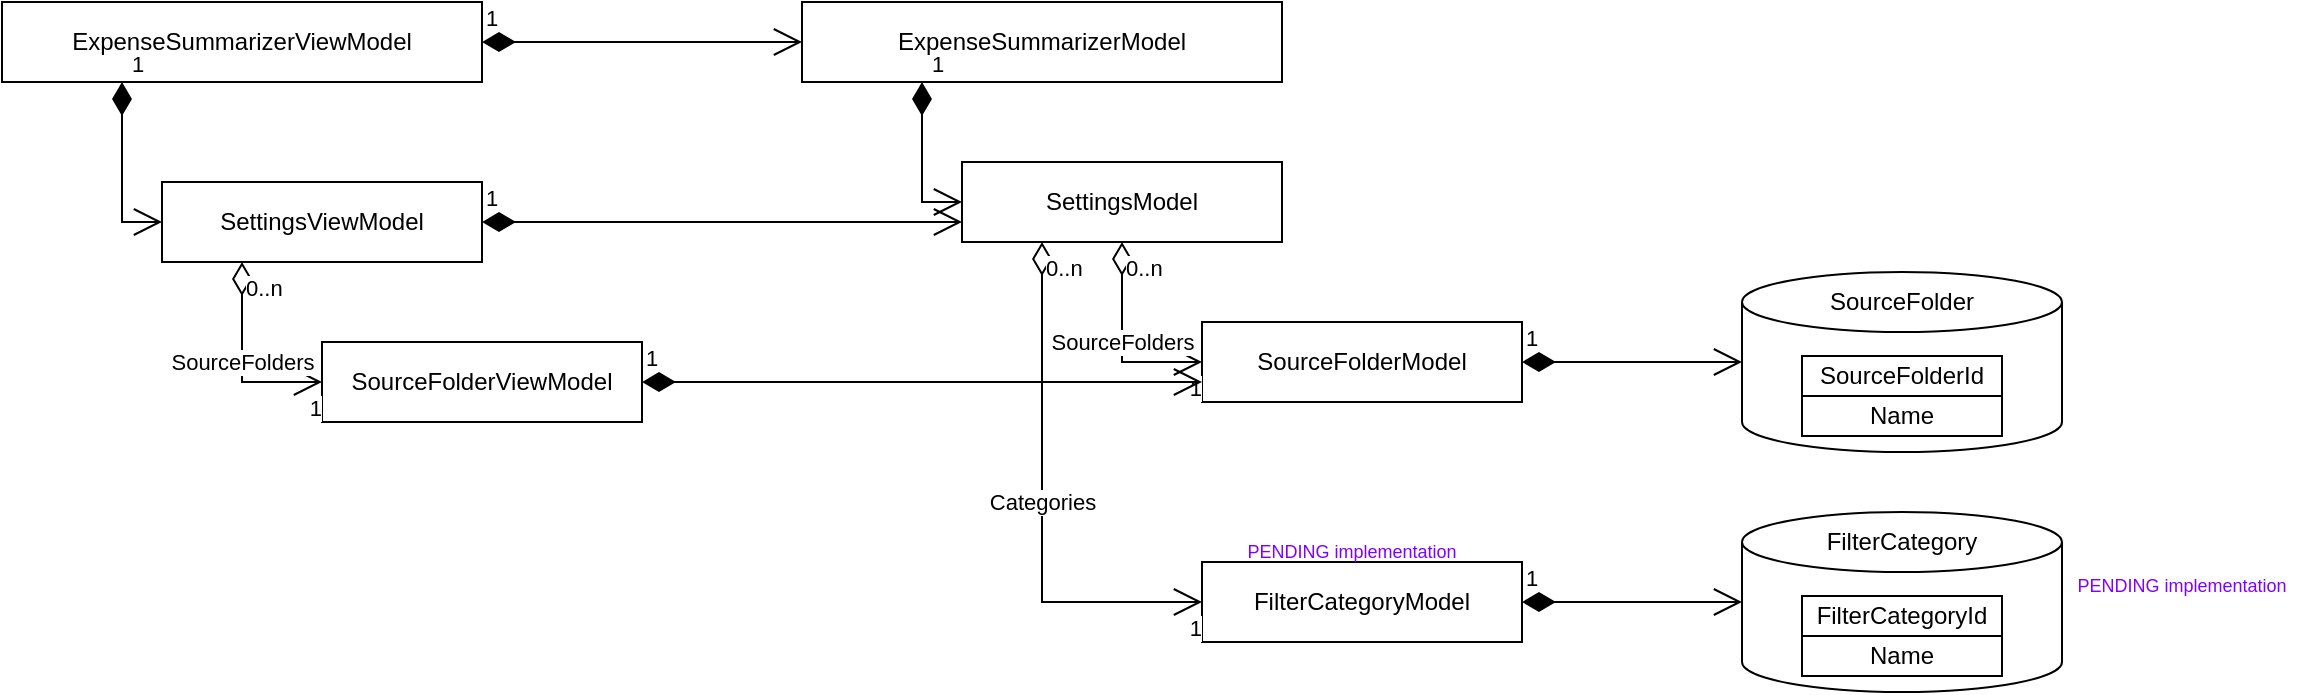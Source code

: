 <mxfile version="26.0.16">
  <diagram name="Page-1" id="aKVnv67ig_s8wJB-sh4c">
    <mxGraphModel dx="1038" dy="575" grid="1" gridSize="10" guides="1" tooltips="1" connect="1" arrows="1" fold="1" page="1" pageScale="1" pageWidth="850" pageHeight="1100" math="0" shadow="0">
      <root>
        <mxCell id="0" />
        <mxCell id="1" parent="0" />
        <mxCell id="T68z0IpuyJCy_fexNwa1-1" value="ExpenseSummarizerViewModel" style="rounded=0;whiteSpace=wrap;html=1;" parent="1" vertex="1">
          <mxGeometry x="80" y="40" width="240" height="40" as="geometry" />
        </mxCell>
        <mxCell id="T68z0IpuyJCy_fexNwa1-2" value="SettingsViewModel" style="rounded=0;whiteSpace=wrap;html=1;" parent="1" vertex="1">
          <mxGeometry x="160" y="130" width="160" height="40" as="geometry" />
        </mxCell>
        <mxCell id="T68z0IpuyJCy_fexNwa1-3" value="SourceFolderViewModel" style="rounded=0;whiteSpace=wrap;html=1;" parent="1" vertex="1">
          <mxGeometry x="240" y="210" width="160" height="40" as="geometry" />
        </mxCell>
        <mxCell id="T68z0IpuyJCy_fexNwa1-4" value="SourceFolders" style="endArrow=open;html=1;endSize=12;startArrow=diamondThin;startSize=14;startFill=0;edgeStyle=orthogonalEdgeStyle;rounded=0;exitX=0.25;exitY=1;exitDx=0;exitDy=0;entryX=0;entryY=0.5;entryDx=0;entryDy=0;" parent="1" source="T68z0IpuyJCy_fexNwa1-2" target="T68z0IpuyJCy_fexNwa1-3" edge="1">
          <mxGeometry relative="1" as="geometry">
            <mxPoint x="340" y="360" as="sourcePoint" />
            <mxPoint x="500" y="360" as="targetPoint" />
            <mxPoint as="offset" />
          </mxGeometry>
        </mxCell>
        <mxCell id="T68z0IpuyJCy_fexNwa1-5" value="0..n" style="edgeLabel;resizable=0;html=1;align=left;verticalAlign=top;" parent="T68z0IpuyJCy_fexNwa1-4" connectable="0" vertex="1">
          <mxGeometry x="-1" relative="1" as="geometry" />
        </mxCell>
        <mxCell id="T68z0IpuyJCy_fexNwa1-6" value="1" style="edgeLabel;resizable=0;html=1;align=right;verticalAlign=top;" parent="T68z0IpuyJCy_fexNwa1-4" connectable="0" vertex="1">
          <mxGeometry x="1" relative="1" as="geometry" />
        </mxCell>
        <mxCell id="T68z0IpuyJCy_fexNwa1-7" value="1" style="endArrow=open;html=1;endSize=12;startArrow=diamondThin;startSize=14;startFill=1;edgeStyle=orthogonalEdgeStyle;align=left;verticalAlign=bottom;rounded=0;exitX=0.25;exitY=1;exitDx=0;exitDy=0;entryX=0;entryY=0.5;entryDx=0;entryDy=0;" parent="1" source="T68z0IpuyJCy_fexNwa1-1" target="T68z0IpuyJCy_fexNwa1-2" edge="1">
          <mxGeometry x="-1" y="3" relative="1" as="geometry">
            <mxPoint x="60" y="260" as="sourcePoint" />
            <mxPoint x="220" y="260" as="targetPoint" />
          </mxGeometry>
        </mxCell>
        <mxCell id="uDrsFLirg7z4IOlI4a0T-1" value="ExpenseSummarizerModel" style="rounded=0;whiteSpace=wrap;html=1;" parent="1" vertex="1">
          <mxGeometry x="480" y="40" width="240" height="40" as="geometry" />
        </mxCell>
        <mxCell id="uDrsFLirg7z4IOlI4a0T-2" value="SettingsModel" style="rounded=0;whiteSpace=wrap;html=1;" parent="1" vertex="1">
          <mxGeometry x="560" y="120" width="160" height="40" as="geometry" />
        </mxCell>
        <mxCell id="uDrsFLirg7z4IOlI4a0T-3" value="SourceFolderModel" style="rounded=0;whiteSpace=wrap;html=1;" parent="1" vertex="1">
          <mxGeometry x="680" y="200" width="160" height="40" as="geometry" />
        </mxCell>
        <mxCell id="uDrsFLirg7z4IOlI4a0T-4" value="SourceFolders" style="endArrow=open;html=1;endSize=12;startArrow=diamondThin;startSize=14;startFill=0;edgeStyle=orthogonalEdgeStyle;rounded=0;exitX=0.5;exitY=1;exitDx=0;exitDy=0;entryX=0;entryY=0.5;entryDx=0;entryDy=0;" parent="1" source="uDrsFLirg7z4IOlI4a0T-2" target="uDrsFLirg7z4IOlI4a0T-3" edge="1">
          <mxGeometry relative="1" as="geometry">
            <mxPoint x="740" y="360" as="sourcePoint" />
            <mxPoint x="900" y="360" as="targetPoint" />
            <mxPoint as="offset" />
          </mxGeometry>
        </mxCell>
        <mxCell id="uDrsFLirg7z4IOlI4a0T-5" value="0..n" style="edgeLabel;resizable=0;html=1;align=left;verticalAlign=top;" parent="uDrsFLirg7z4IOlI4a0T-4" connectable="0" vertex="1">
          <mxGeometry x="-1" relative="1" as="geometry" />
        </mxCell>
        <mxCell id="uDrsFLirg7z4IOlI4a0T-6" value="1" style="edgeLabel;resizable=0;html=1;align=right;verticalAlign=top;" parent="uDrsFLirg7z4IOlI4a0T-4" connectable="0" vertex="1">
          <mxGeometry x="1" relative="1" as="geometry" />
        </mxCell>
        <mxCell id="uDrsFLirg7z4IOlI4a0T-7" value="1" style="endArrow=open;html=1;endSize=12;startArrow=diamondThin;startSize=14;startFill=1;edgeStyle=orthogonalEdgeStyle;align=left;verticalAlign=bottom;rounded=0;exitX=0.25;exitY=1;exitDx=0;exitDy=0;entryX=0;entryY=0.5;entryDx=0;entryDy=0;" parent="1" source="uDrsFLirg7z4IOlI4a0T-1" target="uDrsFLirg7z4IOlI4a0T-2" edge="1">
          <mxGeometry x="-1" y="3" relative="1" as="geometry">
            <mxPoint x="460" y="260" as="sourcePoint" />
            <mxPoint x="620" y="260" as="targetPoint" />
          </mxGeometry>
        </mxCell>
        <mxCell id="uDrsFLirg7z4IOlI4a0T-8" value="1" style="endArrow=open;html=1;endSize=12;startArrow=diamondThin;startSize=14;startFill=1;edgeStyle=orthogonalEdgeStyle;align=left;verticalAlign=bottom;rounded=0;" parent="1" source="T68z0IpuyJCy_fexNwa1-1" target="uDrsFLirg7z4IOlI4a0T-1" edge="1">
          <mxGeometry x="-1" y="3" relative="1" as="geometry">
            <mxPoint x="415" y="90" as="sourcePoint" />
            <mxPoint x="435" y="150" as="targetPoint" />
          </mxGeometry>
        </mxCell>
        <mxCell id="uDrsFLirg7z4IOlI4a0T-9" value="1" style="endArrow=open;html=1;endSize=12;startArrow=diamondThin;startSize=14;startFill=1;edgeStyle=orthogonalEdgeStyle;align=left;verticalAlign=bottom;rounded=0;exitX=1;exitY=0.5;exitDx=0;exitDy=0;entryX=0;entryY=0.75;entryDx=0;entryDy=0;" parent="1" source="T68z0IpuyJCy_fexNwa1-2" target="uDrsFLirg7z4IOlI4a0T-2" edge="1">
          <mxGeometry x="-1" y="3" relative="1" as="geometry">
            <mxPoint x="340" y="110" as="sourcePoint" />
            <mxPoint x="480" y="139.5" as="targetPoint" />
          </mxGeometry>
        </mxCell>
        <mxCell id="uDrsFLirg7z4IOlI4a0T-10" value="1" style="endArrow=open;html=1;endSize=12;startArrow=diamondThin;startSize=14;startFill=1;edgeStyle=orthogonalEdgeStyle;align=left;verticalAlign=bottom;rounded=0;exitX=1;exitY=0.5;exitDx=0;exitDy=0;entryX=0;entryY=0.75;entryDx=0;entryDy=0;" parent="1" source="T68z0IpuyJCy_fexNwa1-3" target="uDrsFLirg7z4IOlI4a0T-3" edge="1">
          <mxGeometry x="-1" y="3" relative="1" as="geometry">
            <mxPoint x="400" y="230" as="sourcePoint" />
            <mxPoint x="640" y="240" as="targetPoint" />
          </mxGeometry>
        </mxCell>
        <mxCell id="uDrsFLirg7z4IOlI4a0T-12" value="" style="shape=cylinder3;whiteSpace=wrap;html=1;boundedLbl=1;backgroundOutline=1;size=15;" parent="1" vertex="1">
          <mxGeometry x="950" y="175" width="160" height="90" as="geometry" />
        </mxCell>
        <mxCell id="uDrsFLirg7z4IOlI4a0T-13" value="SourceFolderId" style="text;html=1;align=center;verticalAlign=middle;whiteSpace=wrap;rounded=0;strokeColor=default;" parent="1" vertex="1">
          <mxGeometry x="980" y="217" width="100" height="20" as="geometry" />
        </mxCell>
        <mxCell id="uDrsFLirg7z4IOlI4a0T-14" value="Name" style="text;html=1;align=center;verticalAlign=middle;whiteSpace=wrap;rounded=0;strokeColor=default;" parent="1" vertex="1">
          <mxGeometry x="980" y="237" width="100" height="20" as="geometry" />
        </mxCell>
        <mxCell id="uDrsFLirg7z4IOlI4a0T-15" value="SourceFolder" style="text;html=1;align=center;verticalAlign=middle;whiteSpace=wrap;rounded=0;" parent="1" vertex="1">
          <mxGeometry x="950" y="175" width="160" height="30" as="geometry" />
        </mxCell>
        <mxCell id="I8TyNh4_Xko6hWiT9NBp-1" value="1" style="endArrow=open;html=1;endSize=12;startArrow=diamondThin;startSize=14;startFill=1;edgeStyle=orthogonalEdgeStyle;align=left;verticalAlign=bottom;rounded=0;" edge="1" parent="1" source="uDrsFLirg7z4IOlI4a0T-3">
          <mxGeometry x="-1" y="3" relative="1" as="geometry">
            <mxPoint x="739.5" y="330" as="sourcePoint" />
            <mxPoint x="950" y="220" as="targetPoint" />
          </mxGeometry>
        </mxCell>
        <mxCell id="I8TyNh4_Xko6hWiT9NBp-3" value="FilterCategoryModel" style="rounded=0;whiteSpace=wrap;html=1;" vertex="1" parent="1">
          <mxGeometry x="680" y="320" width="160" height="40" as="geometry" />
        </mxCell>
        <mxCell id="I8TyNh4_Xko6hWiT9NBp-5" value="Categories" style="endArrow=open;html=1;endSize=12;startArrow=diamondThin;startSize=14;startFill=0;edgeStyle=orthogonalEdgeStyle;rounded=0;exitX=0.25;exitY=1;exitDx=0;exitDy=0;entryX=0;entryY=0.5;entryDx=0;entryDy=0;" edge="1" parent="1" source="uDrsFLirg7z4IOlI4a0T-2" target="I8TyNh4_Xko6hWiT9NBp-3">
          <mxGeometry relative="1" as="geometry">
            <mxPoint x="579.75" y="300" as="sourcePoint" />
            <mxPoint x="619.75" y="360" as="targetPoint" />
            <mxPoint as="offset" />
          </mxGeometry>
        </mxCell>
        <mxCell id="I8TyNh4_Xko6hWiT9NBp-6" value="0..n" style="edgeLabel;resizable=0;html=1;align=left;verticalAlign=top;" connectable="0" vertex="1" parent="I8TyNh4_Xko6hWiT9NBp-5">
          <mxGeometry x="-1" relative="1" as="geometry" />
        </mxCell>
        <mxCell id="I8TyNh4_Xko6hWiT9NBp-7" value="1" style="edgeLabel;resizable=0;html=1;align=right;verticalAlign=top;" connectable="0" vertex="1" parent="I8TyNh4_Xko6hWiT9NBp-5">
          <mxGeometry x="1" relative="1" as="geometry" />
        </mxCell>
        <mxCell id="I8TyNh4_Xko6hWiT9NBp-8" value="PENDING implementation" style="text;html=1;align=center;verticalAlign=middle;whiteSpace=wrap;rounded=0;fontSize=9;fontColor=#7F00FF;" vertex="1" parent="1">
          <mxGeometry x="680" y="310" width="150" height="10" as="geometry" />
        </mxCell>
        <mxCell id="I8TyNh4_Xko6hWiT9NBp-9" value="" style="shape=cylinder3;whiteSpace=wrap;html=1;boundedLbl=1;backgroundOutline=1;size=15;" vertex="1" parent="1">
          <mxGeometry x="950" y="295" width="160" height="90" as="geometry" />
        </mxCell>
        <mxCell id="I8TyNh4_Xko6hWiT9NBp-10" value="FilterCategoryId" style="text;html=1;align=center;verticalAlign=middle;whiteSpace=wrap;rounded=0;strokeColor=default;" vertex="1" parent="1">
          <mxGeometry x="980" y="337" width="100" height="20" as="geometry" />
        </mxCell>
        <mxCell id="I8TyNh4_Xko6hWiT9NBp-11" value="Name" style="text;html=1;align=center;verticalAlign=middle;whiteSpace=wrap;rounded=0;strokeColor=default;" vertex="1" parent="1">
          <mxGeometry x="980" y="357" width="100" height="20" as="geometry" />
        </mxCell>
        <mxCell id="I8TyNh4_Xko6hWiT9NBp-12" value="FilterCategory" style="text;html=1;align=center;verticalAlign=middle;whiteSpace=wrap;rounded=0;" vertex="1" parent="1">
          <mxGeometry x="950" y="295" width="160" height="30" as="geometry" />
        </mxCell>
        <mxCell id="I8TyNh4_Xko6hWiT9NBp-13" value="1" style="endArrow=open;html=1;endSize=12;startArrow=diamondThin;startSize=14;startFill=1;edgeStyle=orthogonalEdgeStyle;align=left;verticalAlign=bottom;rounded=0;" edge="1" parent="1">
          <mxGeometry x="-1" y="3" relative="1" as="geometry">
            <mxPoint x="840" y="340" as="sourcePoint" />
            <mxPoint x="950" y="340" as="targetPoint" />
          </mxGeometry>
        </mxCell>
        <mxCell id="I8TyNh4_Xko6hWiT9NBp-14" value="PENDING implementation" style="text;html=1;align=center;verticalAlign=middle;whiteSpace=wrap;rounded=0;fontSize=9;fontColor=#7F00FF;" vertex="1" parent="1">
          <mxGeometry x="1110" y="327" width="120" height="10" as="geometry" />
        </mxCell>
      </root>
    </mxGraphModel>
  </diagram>
</mxfile>

